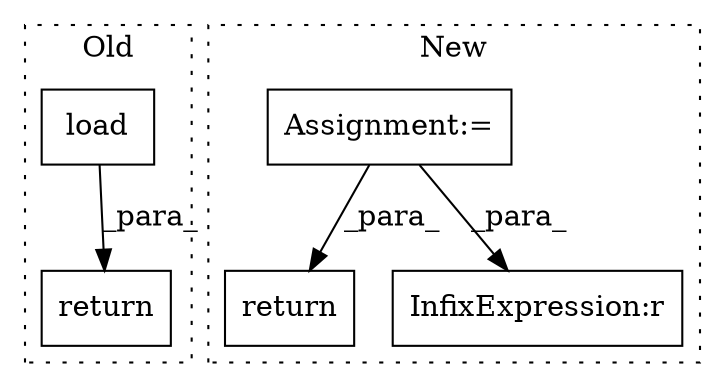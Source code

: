 digraph G {
subgraph cluster0 {
1 [label="load" a="32" s="291,320" l="5,1" shape="box"];
4 [label="return" a="41" s="271" l="7" shape="box"];
label = "Old";
style="dotted";
}
subgraph cluster1 {
2 [label="return" a="41" s="619" l="7" shape="box"];
3 [label="Assignment:=" a="7" s="314" l="2" shape="box"];
5 [label="InfixExpression:r" a="27" s="500" l="4" shape="box"];
label = "New";
style="dotted";
}
1 -> 4 [label="_para_"];
3 -> 2 [label="_para_"];
3 -> 5 [label="_para_"];
}
